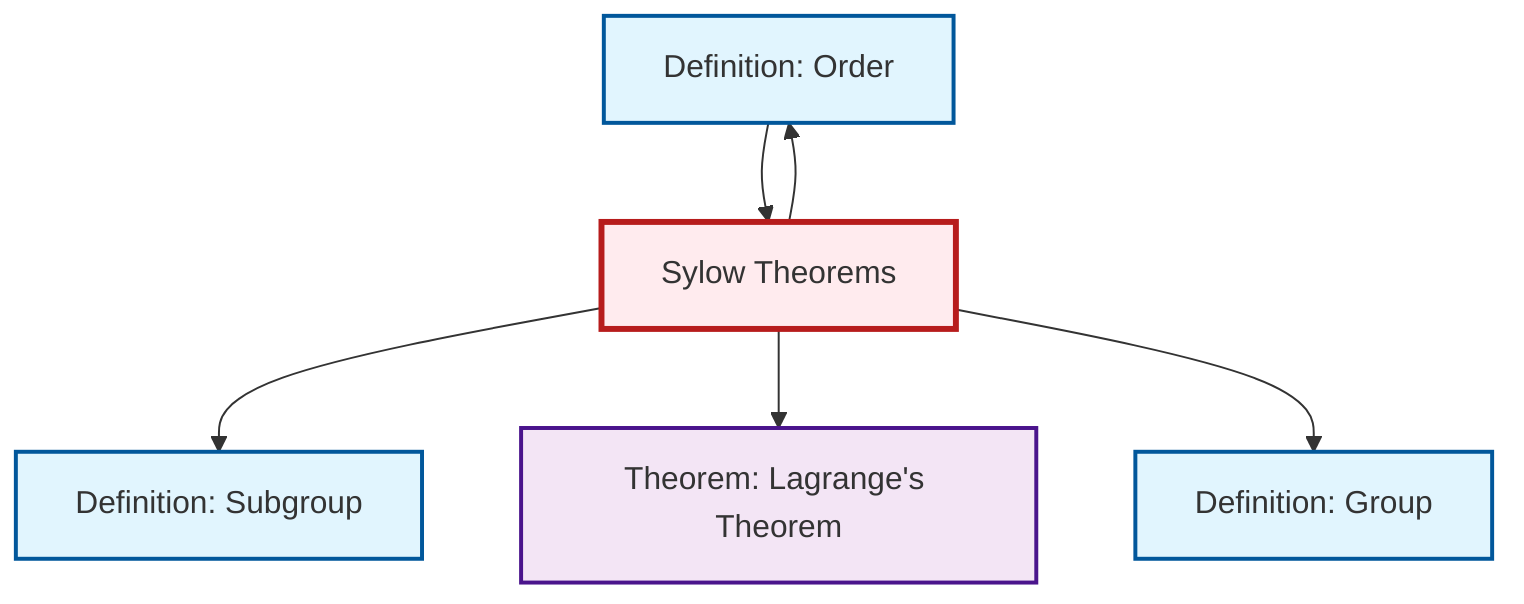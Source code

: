 graph TD
    classDef definition fill:#e1f5fe,stroke:#01579b,stroke-width:2px
    classDef theorem fill:#f3e5f5,stroke:#4a148c,stroke-width:2px
    classDef axiom fill:#fff3e0,stroke:#e65100,stroke-width:2px
    classDef example fill:#e8f5e9,stroke:#1b5e20,stroke-width:2px
    classDef current fill:#ffebee,stroke:#b71c1c,stroke-width:3px
    def-subgroup["Definition: Subgroup"]:::definition
    def-order["Definition: Order"]:::definition
    def-group["Definition: Group"]:::definition
    thm-lagrange["Theorem: Lagrange's Theorem"]:::theorem
    thm-sylow["Sylow Theorems"]:::theorem
    thm-sylow --> def-subgroup
    thm-sylow --> thm-lagrange
    thm-sylow --> def-group
    def-order --> thm-sylow
    thm-sylow --> def-order
    class thm-sylow current